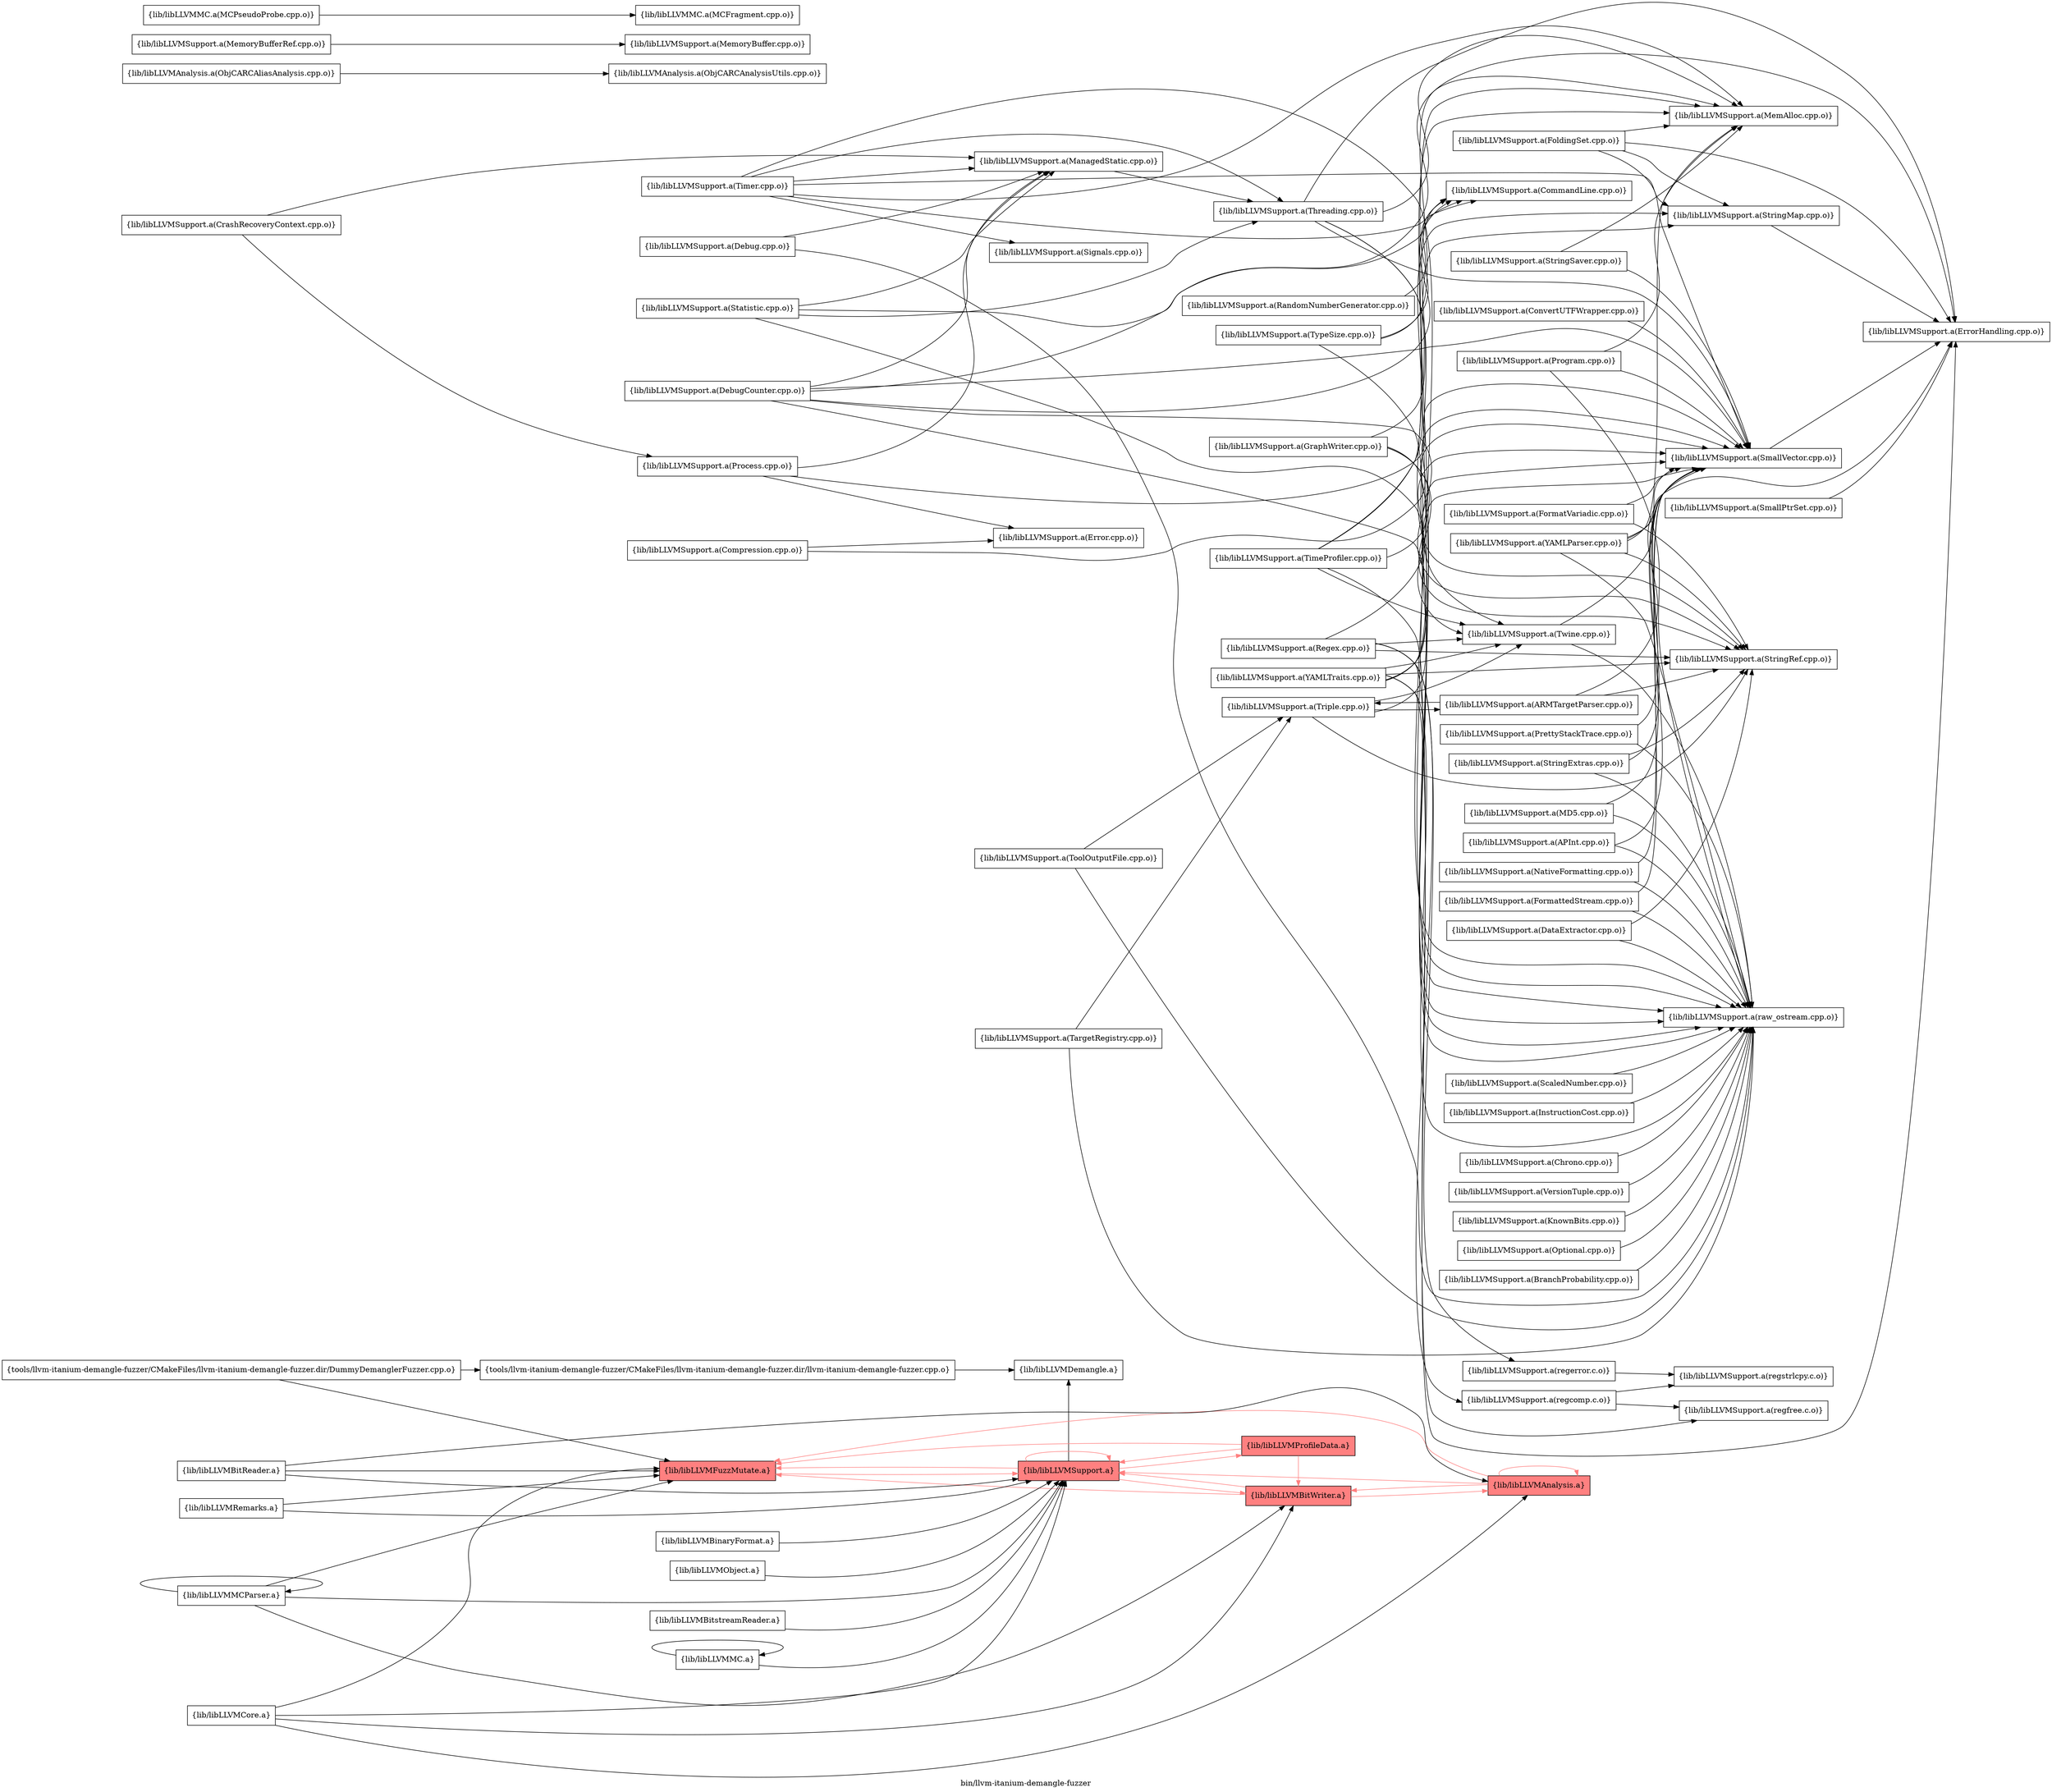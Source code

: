 digraph "bin/llvm-itanium-demangle-fuzzer" {
	label="bin/llvm-itanium-demangle-fuzzer";
	rankdir="LR"
	{ rank=same; Node0x55f553a38458;  }
	{ rank=same; Node0x55f553a38908; Node0x55f553a336d8;  }
	{ rank=same; Node0x55f553a331d8; Node0x55f553a3b658;  }
	{ rank=same; Node0x55f553a3bb58; Node0x55f553a378c8;  }

	Node0x55f553a38458 [shape=record,shape=box,group=0,label="{tools/llvm-itanium-demangle-fuzzer/CMakeFiles/llvm-itanium-demangle-fuzzer.dir/DummyDemanglerFuzzer.cpp.o}"];
	Node0x55f553a38458 -> Node0x55f553a38908;
	Node0x55f553a38458 -> Node0x55f553a336d8;
	Node0x55f553a38908 [shape=record,shape=box,group=0,label="{tools/llvm-itanium-demangle-fuzzer/CMakeFiles/llvm-itanium-demangle-fuzzer.dir/llvm-itanium-demangle-fuzzer.cpp.o}"];
	Node0x55f553a38908 -> Node0x55f553a331d8;
	Node0x55f553a336d8 [shape=record,shape=box,style=filled,fillcolor="1.000000 0.5 1",group=1,label="{lib/libLLVMFuzzMutate.a}"];
	Node0x55f553a336d8 -> Node0x55f553a3b658[color="1.000000 0.5 1"];
	Node0x55f553a331d8 [shape=record,shape=box,group=0,label="{lib/libLLVMDemangle.a}"];
	Node0x55f553a3b658 [shape=record,shape=box,style=filled,fillcolor="1.000000 0.5 1",group=1,label="{lib/libLLVMSupport.a}"];
	Node0x55f553a3b658 -> Node0x55f553a336d8[color="1.000000 0.5 1"];
	Node0x55f553a3b658 -> Node0x55f553a3b658[color="1.000000 0.5 1"];
	Node0x55f553a3b658 -> Node0x55f553a3bb58[color="1.000000 0.5 1"];
	Node0x55f553a3b658 -> Node0x55f553a331d8;
	Node0x55f553a3b658 -> Node0x55f553a378c8[color="1.000000 0.5 1"];
	Node0x55f553a342b8 [shape=record,shape=box,group=0,label="{lib/libLLVMSupport.a(ConvertUTFWrapper.cpp.o)}"];
	Node0x55f553a342b8 -> Node0x55f553a39538;
	Node0x55f553a39538 [shape=record,shape=box,group=0,label="{lib/libLLVMSupport.a(SmallVector.cpp.o)}"];
	Node0x55f553a39538 -> Node0x55f553a3bf18;
	Node0x55f553a3c288 [shape=record,shape=box,group=0,label="{lib/libLLVMSupport.a(Debug.cpp.o)}"];
	Node0x55f553a3c288 -> Node0x55f553a3bb08;
	Node0x55f553a3c288 -> Node0x55f553a36d88;
	Node0x55f553a3bb08 [shape=record,shape=box,group=0,label="{lib/libLLVMSupport.a(ManagedStatic.cpp.o)}"];
	Node0x55f553a3bb08 -> Node0x55f553a343f8;
	Node0x55f553a36d88 [shape=record,shape=box,group=0,label="{lib/libLLVMSupport.a(raw_ostream.cpp.o)}"];
	Node0x55f553a343f8 [shape=record,shape=box,group=0,label="{lib/libLLVMSupport.a(Threading.cpp.o)}"];
	Node0x55f553a343f8 -> Node0x55f553a3bf18;
	Node0x55f553a343f8 -> Node0x55f553a38408;
	Node0x55f553a343f8 -> Node0x55f553a39538;
	Node0x55f553a343f8 -> Node0x55f553a32b48;
	Node0x55f553a343f8 -> Node0x55f553a36f68;
	Node0x55f553a37e18 [shape=record,shape=box,group=0,label="{lib/libLLVMSupport.a(SmallPtrSet.cpp.o)}"];
	Node0x55f553a37e18 -> Node0x55f553a3bf18;
	Node0x55f553a3bf18 [shape=record,shape=box,group=0,label="{lib/libLLVMSupport.a(ErrorHandling.cpp.o)}"];
	Node0x55f553a38e58 [shape=record,shape=box,group=0,label="{lib/libLLVMSupport.a(StringMap.cpp.o)}"];
	Node0x55f553a38e58 -> Node0x55f553a3bf18;
	Node0x55f553a32d78 [shape=record,shape=box,group=0,label="{lib/libLLVMSupport.a(StringSaver.cpp.o)}"];
	Node0x55f553a32d78 -> Node0x55f553a38408;
	Node0x55f553a32d78 -> Node0x55f553a39538;
	Node0x55f553a38408 [shape=record,shape=box,group=0,label="{lib/libLLVMSupport.a(MemAlloc.cpp.o)}"];
	Node0x55f553a34448 [shape=record,shape=box,group=0,label="{lib/libLLVMSupport.a(APInt.cpp.o)}"];
	Node0x55f553a34448 -> Node0x55f553a39538;
	Node0x55f553a34448 -> Node0x55f553a36d88;
	Node0x55f553a35fc8 [shape=record,shape=box,group=0,label="{lib/libLLVMSupport.a(FoldingSet.cpp.o)}"];
	Node0x55f553a35fc8 -> Node0x55f553a3bf18;
	Node0x55f553a35fc8 -> Node0x55f553a38408;
	Node0x55f553a35fc8 -> Node0x55f553a39538;
	Node0x55f553a35fc8 -> Node0x55f553a38e58;
	Node0x55f553a34fd8 [shape=record,shape=box,group=0,label="{lib/libLLVMSupport.a(Triple.cpp.o)}"];
	Node0x55f553a34fd8 -> Node0x55f553a39538;
	Node0x55f553a34fd8 -> Node0x55f553a32b48;
	Node0x55f553a34fd8 -> Node0x55f553a375f8;
	Node0x55f553a34fd8 -> Node0x55f553a36f68;
	Node0x55f553a32b48 [shape=record,shape=box,group=0,label="{lib/libLLVMSupport.a(StringRef.cpp.o)}"];
	Node0x55f553a375f8 [shape=record,shape=box,group=0,label="{lib/libLLVMSupport.a(ARMTargetParser.cpp.o)}"];
	Node0x55f553a375f8 -> Node0x55f553a39538;
	Node0x55f553a375f8 -> Node0x55f553a32b48;
	Node0x55f553a375f8 -> Node0x55f553a34fd8;
	Node0x55f553a36f68 [shape=record,shape=box,group=0,label="{lib/libLLVMSupport.a(Twine.cpp.o)}"];
	Node0x55f553a36f68 -> Node0x55f553a39538;
	Node0x55f553a36f68 -> Node0x55f553a36d88;
	Node0x55f553a35e88 [shape=record,shape=box,group=0,label="{lib/libLLVMSupport.a(YAMLParser.cpp.o)}"];
	Node0x55f553a35e88 -> Node0x55f553a3bf18;
	Node0x55f553a35e88 -> Node0x55f553a38408;
	Node0x55f553a35e88 -> Node0x55f553a39538;
	Node0x55f553a35e88 -> Node0x55f553a32b48;
	Node0x55f553a35e88 -> Node0x55f553a36d88;
	Node0x55f553a374b8 [shape=record,shape=box,group=0,label="{lib/libLLVMSupport.a(NativeFormatting.cpp.o)}"];
	Node0x55f553a374b8 -> Node0x55f553a39538;
	Node0x55f553a374b8 -> Node0x55f553a36d88;
	Node0x55f553a36658 [shape=record,shape=box,group=0,label="{lib/libLLVMSupport.a(FormatVariadic.cpp.o)}"];
	Node0x55f553a36658 -> Node0x55f553a39538;
	Node0x55f553a36658 -> Node0x55f553a32b48;
	Node0x55f553a32be8 [shape=record,shape=box,group=0,label="{lib/libLLVMSupport.a(MD5.cpp.o)}"];
	Node0x55f553a32be8 -> Node0x55f553a39538;
	Node0x55f553a32be8 -> Node0x55f553a36d88;
	Node0x55f553a348a8 [shape=record,shape=box,group=0,label="{lib/libLLVMSupport.a(Process.cpp.o)}"];
	Node0x55f553a348a8 -> Node0x55f553a39f38;
	Node0x55f553a348a8 -> Node0x55f553a3bb08;
	Node0x55f553a348a8 -> Node0x55f553a39538;
	Node0x55f553a39f38 [shape=record,shape=box,group=0,label="{lib/libLLVMSupport.a(Error.cpp.o)}"];
	Node0x55f553a33c28 [shape=record,shape=box,group=0,label="{lib/libLLVMSupport.a(CrashRecoveryContext.cpp.o)}"];
	Node0x55f553a33c28 -> Node0x55f553a3bb08;
	Node0x55f553a33c28 -> Node0x55f553a348a8;
	Node0x55f553a3b4c8 [shape=record,shape=box,group=0,label="{lib/libLLVMSupport.a(StringExtras.cpp.o)}"];
	Node0x55f553a3b4c8 -> Node0x55f553a39538;
	Node0x55f553a3b4c8 -> Node0x55f553a32b48;
	Node0x55f553a3b4c8 -> Node0x55f553a36d88;
	Node0x55f553a3c648 [shape=record,shape=box,group=0,label="{lib/libLLVMSupport.a(Program.cpp.o)}"];
	Node0x55f553a3c648 -> Node0x55f553a38408;
	Node0x55f553a3c648 -> Node0x55f553a39538;
	Node0x55f553a3c648 -> Node0x55f553a36d88;
	Node0x55f553a3bb58 [shape=record,shape=box,style=filled,fillcolor="1.000000 0.5 1",group=1,label="{lib/libLLVMBitWriter.a}"];
	Node0x55f553a3bb58 -> Node0x55f553a336d8[color="1.000000 0.5 1"];
	Node0x55f553a3bb58 -> Node0x55f553a3b658[color="1.000000 0.5 1"];
	Node0x55f553a3bb58 -> Node0x55f553a3b158[color="1.000000 0.5 1"];
	Node0x55f553a3b158 [shape=record,shape=box,style=filled,fillcolor="1.000000 0.5 1",group=1,label="{lib/libLLVMAnalysis.a}"];
	Node0x55f553a3b158 -> Node0x55f553a3b658[color="1.000000 0.5 1"];
	Node0x55f553a3b158 -> Node0x55f553a3b158[color="1.000000 0.5 1"];
	Node0x55f553a3b158 -> Node0x55f553a336d8[color="1.000000 0.5 1"];
	Node0x55f553a3b158 -> Node0x55f553a3bb58[color="1.000000 0.5 1"];
	Node0x55f553a34768 [shape=record,shape=box,group=0,label="{lib/libLLVMSupport.a(TargetRegistry.cpp.o)}"];
	Node0x55f553a34768 -> Node0x55f553a34fd8;
	Node0x55f553a34768 -> Node0x55f553a36d88;
	Node0x55f553a33638 [shape=record,shape=box,group=0,label="{lib/libLLVMSupport.a(TypeSize.cpp.o)}"];
	Node0x55f553a33638 -> Node0x55f553a35398;
	Node0x55f553a33638 -> Node0x55f553a3bf18;
	Node0x55f553a33638 -> Node0x55f553a36d88;
	Node0x55f553a35398 [shape=record,shape=box,group=0,label="{lib/libLLVMSupport.a(CommandLine.cpp.o)}"];
	Node0x55f553a38278 [shape=record,shape=box,group=0,label="{lib/libLLVMSupport.a(KnownBits.cpp.o)}"];
	Node0x55f553a38278 -> Node0x55f553a36d88;
	Node0x55f553a37648 [shape=record,shape=box,group=0,label="{lib/libLLVMSupport.a(Optional.cpp.o)}"];
	Node0x55f553a37648 -> Node0x55f553a36d88;
	Node0x55f553a37828 [shape=record,shape=box,group=0,label="{lib/libLLVMSupport.a(GraphWriter.cpp.o)}"];
	Node0x55f553a37828 -> Node0x55f553a35398;
	Node0x55f553a37828 -> Node0x55f553a32b48;
	Node0x55f553a37828 -> Node0x55f553a36f68;
	Node0x55f553a37828 -> Node0x55f553a36d88;
	Node0x55f553a37f58 [shape=record,shape=box,group=0,label="{lib/libLLVMSupport.a(BranchProbability.cpp.o)}"];
	Node0x55f553a37f58 -> Node0x55f553a36d88;
	Node0x55f553a3be78 [shape=record,shape=box,group=0,label="{lib/libLLVMSupport.a(ScaledNumber.cpp.o)}"];
	Node0x55f553a3be78 -> Node0x55f553a36d88;
	Node0x55f553a3ad48 [shape=record,shape=box,group=0,label="{lib/libLLVMAnalysis.a(ObjCARCAliasAnalysis.cpp.o)}"];
	Node0x55f553a3ad48 -> Node0x55f553a3b018;
	Node0x55f553a3b018 [shape=record,shape=box,group=0,label="{lib/libLLVMAnalysis.a(ObjCARCAnalysisUtils.cpp.o)}"];
	Node0x55f553a37788 [shape=record,shape=box,group=0,label="{lib/libLLVMSupport.a(Statistic.cpp.o)}"];
	Node0x55f553a37788 -> Node0x55f553a35398;
	Node0x55f553a37788 -> Node0x55f553a3bb08;
	Node0x55f553a37788 -> Node0x55f553a36d88;
	Node0x55f553a37788 -> Node0x55f553a343f8;
	Node0x55f553a3b978 [shape=record,shape=box,group=0,label="{lib/libLLVMSupport.a(Timer.cpp.o)}"];
	Node0x55f553a3b978 -> Node0x55f553a35398;
	Node0x55f553a3b978 -> Node0x55f553a3bb08;
	Node0x55f553a3b978 -> Node0x55f553a38408;
	Node0x55f553a3b978 -> Node0x55f553a38e58;
	Node0x55f553a3b978 -> Node0x55f553a36d88;
	Node0x55f553a3b978 -> Node0x55f553a32af8;
	Node0x55f553a3b978 -> Node0x55f553a343f8;
	Node0x55f553a32af8 [shape=record,shape=box,group=0,label="{lib/libLLVMSupport.a(Signals.cpp.o)}"];
	Node0x55f553a377d8 [shape=record,shape=box,group=0,label="{lib/libLLVMSupport.a(DebugCounter.cpp.o)}"];
	Node0x55f553a377d8 -> Node0x55f553a35398;
	Node0x55f553a377d8 -> Node0x55f553a3bb08;
	Node0x55f553a377d8 -> Node0x55f553a38408;
	Node0x55f553a377d8 -> Node0x55f553a39538;
	Node0x55f553a377d8 -> Node0x55f553a32b48;
	Node0x55f553a377d8 -> Node0x55f553a36d88;
	Node0x55f553a38bd8 [shape=record,shape=box,group=0,label="{lib/libLLVMObject.a}"];
	Node0x55f553a38bd8 -> Node0x55f553a3b658;
	Node0x55f553a390d8 [shape=record,shape=box,group=0,label="{lib/libLLVMBitReader.a}"];
	Node0x55f553a390d8 -> Node0x55f553a336d8;
	Node0x55f553a390d8 -> Node0x55f553a3b658;
	Node0x55f553a390d8 -> Node0x55f553a3b158;
	Node0x55f553a38c28 [shape=record,shape=box,group=0,label="{lib/libLLVMSupport.a(MemoryBufferRef.cpp.o)}"];
	Node0x55f553a38c28 -> Node0x55f553a38638;
	Node0x55f553a38638 [shape=record,shape=box,group=0,label="{lib/libLLVMSupport.a(MemoryBuffer.cpp.o)}"];
	Node0x55f553a395d8 [shape=record,shape=box,group=0,label="{lib/libLLVMMCParser.a}"];
	Node0x55f553a395d8 -> Node0x55f553a336d8;
	Node0x55f553a395d8 -> Node0x55f553a3b658;
	Node0x55f553a395d8 -> Node0x55f553a395d8;
	Node0x55f553a395d8 -> Node0x55f553a3bb58;
	Node0x55f553a378c8 [shape=record,shape=box,style=filled,fillcolor="1.000000 0.5 1",group=1,label="{lib/libLLVMProfileData.a}"];
	Node0x55f553a378c8 -> Node0x55f553a336d8[color="1.000000 0.5 1"];
	Node0x55f553a378c8 -> Node0x55f553a3b658[color="1.000000 0.5 1"];
	Node0x55f553a378c8 -> Node0x55f553a3bb58[color="1.000000 0.5 1"];
	Node0x55f553a37e68 [shape=record,shape=box,group=0,label="{lib/libLLVMSupport.a(Compression.cpp.o)}"];
	Node0x55f553a37e68 -> Node0x55f553a39f38;
	Node0x55f553a37e68 -> Node0x55f553a39538;
	Node0x55f553a3c1e8 [shape=record,shape=box,group=0,label="{lib/libLLVMSupport.a(DataExtractor.cpp.o)}"];
	Node0x55f553a3c1e8 -> Node0x55f553a32b48;
	Node0x55f553a3c1e8 -> Node0x55f553a36d88;
	Node0x55f553a37918 [shape=record,shape=box,group=0,label="{lib/libLLVMCore.a}"];
	Node0x55f553a37918 -> Node0x55f553a3b658;
	Node0x55f553a37918 -> Node0x55f553a336d8;
	Node0x55f553a37918 -> Node0x55f553a3b158;
	Node0x55f553a37918 -> Node0x55f553a3bb58;
	Node0x55f553a33728 [shape=record,shape=box,group=0,label="{lib/libLLVMSupport.a(FormattedStream.cpp.o)}"];
	Node0x55f553a33728 -> Node0x55f553a39538;
	Node0x55f553a33728 -> Node0x55f553a36d88;
	Node0x55f553a33db8 [shape=record,shape=box,group=0,label="{lib/libLLVMSupport.a(Regex.cpp.o)}"];
	Node0x55f553a33db8 -> Node0x55f553a39538;
	Node0x55f553a33db8 -> Node0x55f553a32b48;
	Node0x55f553a33db8 -> Node0x55f553a36f68;
	Node0x55f553a33db8 -> Node0x55f553a34088;
	Node0x55f553a33db8 -> Node0x55f553a35208;
	Node0x55f553a33db8 -> Node0x55f553a39bc8;
	Node0x55f553a34088 [shape=record,shape=box,group=0,label="{lib/libLLVMSupport.a(regcomp.c.o)}"];
	Node0x55f553a34088 -> Node0x55f553a35988;
	Node0x55f553a34088 -> Node0x55f553a35208;
	Node0x55f553a35208 [shape=record,shape=box,group=0,label="{lib/libLLVMSupport.a(regfree.c.o)}"];
	Node0x55f553a39bc8 [shape=record,shape=box,group=0,label="{lib/libLLVMSupport.a(regerror.c.o)}"];
	Node0x55f553a39bc8 -> Node0x55f553a35988;
	Node0x55f553a35988 [shape=record,shape=box,group=0,label="{lib/libLLVMSupport.a(regstrlcpy.c.o)}"];
	Node0x55f553a365b8 [shape=record,shape=box,group=0,label="{lib/libLLVMSupport.a(InstructionCost.cpp.o)}"];
	Node0x55f553a365b8 -> Node0x55f553a36d88;
	Node0x55f553a38688 [shape=record,shape=box,group=0,label="{lib/libLLVMSupport.a(ToolOutputFile.cpp.o)}"];
	Node0x55f553a38688 -> Node0x55f553a34fd8;
	Node0x55f553a38688 -> Node0x55f553a36d88;
	Node0x55f553a39588 [shape=record,shape=box,group=0,label="{lib/libLLVMSupport.a(PrettyStackTrace.cpp.o)}"];
	Node0x55f553a39588 -> Node0x55f553a39538;
	Node0x55f553a39588 -> Node0x55f553a36d88;
	Node0x55f553a37f08 [shape=record,shape=box,group=0,label="{lib/libLLVMSupport.a(Chrono.cpp.o)}"];
	Node0x55f553a37f08 -> Node0x55f553a36d88;
	Node0x55f553a38138 [shape=record,shape=box,group=0,label="{lib/libLLVMSupport.a(TimeProfiler.cpp.o)}"];
	Node0x55f553a38138 -> Node0x55f553a38408;
	Node0x55f553a38138 -> Node0x55f553a39538;
	Node0x55f553a38138 -> Node0x55f553a38e58;
	Node0x55f553a38138 -> Node0x55f553a36f68;
	Node0x55f553a38138 -> Node0x55f553a36d88;
	Node0x55f553a3b1a8 [shape=record,shape=box,group=0,label="{lib/libLLVMSupport.a(RandomNumberGenerator.cpp.o)}"];
	Node0x55f553a3b1a8 -> Node0x55f553a35398;
	Node0x55f553a38868 [shape=record,shape=box,group=0,label="{lib/libLLVMRemarks.a}"];
	Node0x55f553a38868 -> Node0x55f553a3b658;
	Node0x55f553a38868 -> Node0x55f553a336d8;
	Node0x55f553a3b7e8 [shape=record,shape=box,group=0,label="{lib/libLLVMSupport.a(YAMLTraits.cpp.o)}"];
	Node0x55f553a3b7e8 -> Node0x55f553a3bf18;
	Node0x55f553a3b7e8 -> Node0x55f553a38408;
	Node0x55f553a3b7e8 -> Node0x55f553a39538;
	Node0x55f553a3b7e8 -> Node0x55f553a38e58;
	Node0x55f553a3b7e8 -> Node0x55f553a32b48;
	Node0x55f553a3b7e8 -> Node0x55f553a36f68;
	Node0x55f553a3b7e8 -> Node0x55f553a36d88;
	Node0x55f553a3c468 [shape=record,shape=box,group=0,label="{lib/libLLVMSupport.a(VersionTuple.cpp.o)}"];
	Node0x55f553a3c468 -> Node0x55f553a36d88;
	Node0x55f553a38318 [shape=record,shape=box,group=0,label="{lib/libLLVMBitstreamReader.a}"];
	Node0x55f553a38318 -> Node0x55f553a3b658;
	Node0x55f553a36ec8 [shape=record,shape=box,group=0,label="{lib/libLLVMMC.a}"];
	Node0x55f553a36ec8 -> Node0x55f553a3b658;
	Node0x55f553a36ec8 -> Node0x55f553a36ec8;
	Node0x55f553a3a4d8 [shape=record,shape=box,group=0,label="{lib/libLLVMMC.a(MCPseudoProbe.cpp.o)}"];
	Node0x55f553a3a4d8 -> Node0x55f553a3c2d8;
	Node0x55f553a3c2d8 [shape=record,shape=box,group=0,label="{lib/libLLVMMC.a(MCFragment.cpp.o)}"];
	Node0x55f553a37418 [shape=record,shape=box,group=0,label="{lib/libLLVMBinaryFormat.a}"];
	Node0x55f553a37418 -> Node0x55f553a3b658;
}
